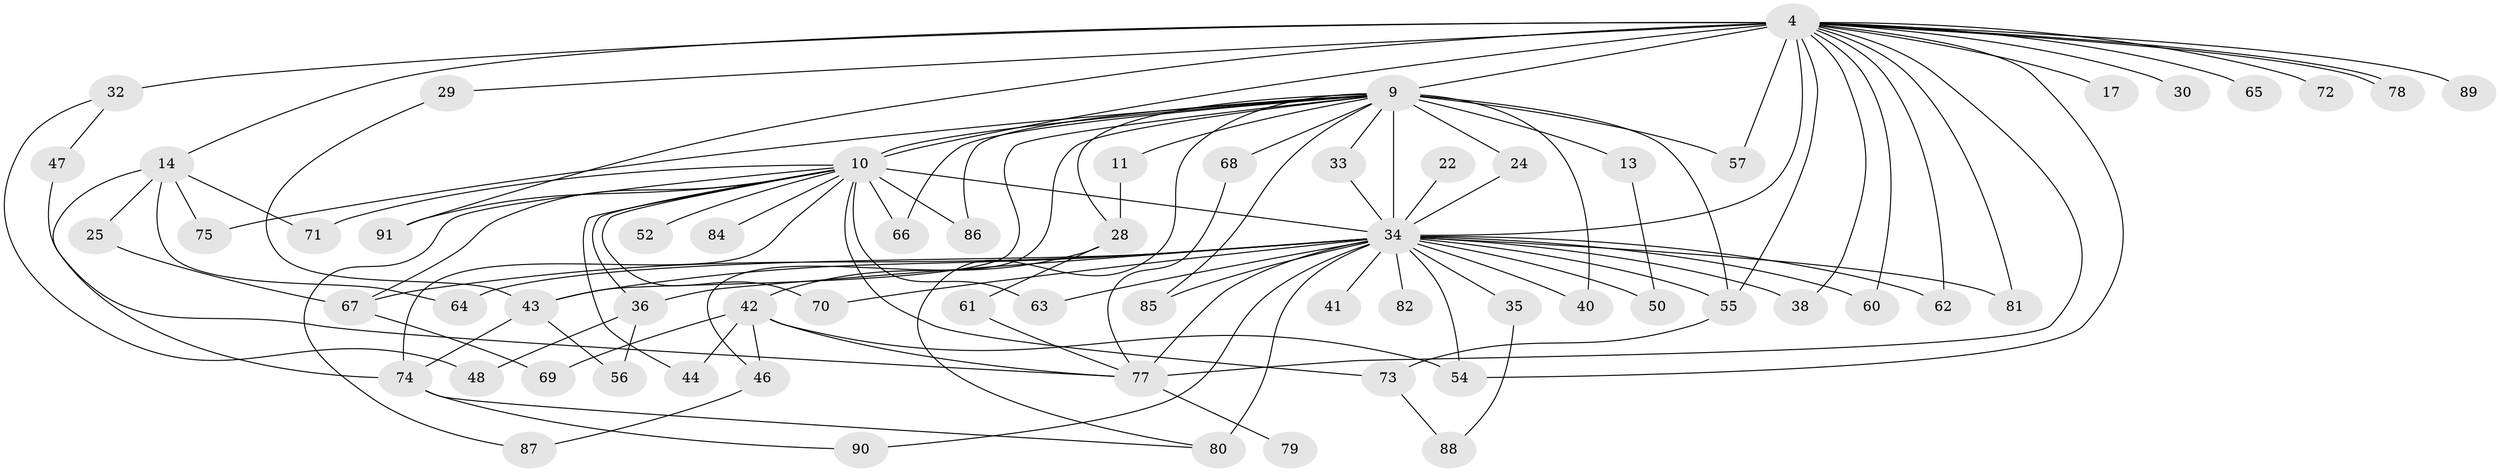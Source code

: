 // original degree distribution, {19: 0.02197802197802198, 24: 0.01098901098901099, 15: 0.01098901098901099, 23: 0.02197802197802198, 20: 0.02197802197802198, 12: 0.01098901098901099, 18: 0.01098901098901099, 3: 0.16483516483516483, 6: 0.02197802197802198, 7: 0.03296703296703297, 4: 0.06593406593406594, 2: 0.5714285714285714, 5: 0.03296703296703297}
// Generated by graph-tools (version 1.1) at 2025/49/03/04/25 21:49:42]
// undirected, 63 vertices, 112 edges
graph export_dot {
graph [start="1"]
  node [color=gray90,style=filled];
  4 [super="+2"];
  9 [super="+8"];
  10 [super="+1"];
  11;
  13;
  14;
  17;
  22;
  24;
  25;
  28;
  29;
  30;
  32;
  33;
  34 [super="+12+20+6+7"];
  35;
  36 [super="+27"];
  38;
  40;
  41;
  42;
  43 [super="+19"];
  44;
  46;
  47;
  48;
  50;
  52;
  54 [super="+15"];
  55 [super="+37"];
  56;
  57;
  60 [super="+59"];
  61;
  62 [super="+31+51+53"];
  63;
  64;
  65;
  66;
  67 [super="+18"];
  68;
  69;
  70;
  71;
  72;
  73;
  74 [super="+45+49"];
  75;
  77 [super="+58+26"];
  78;
  79;
  80 [super="+23+76"];
  81;
  82;
  84 [super="+83"];
  85;
  86;
  87;
  88;
  89;
  90;
  91;
  4 -- 9 [weight=6];
  4 -- 10 [weight=4];
  4 -- 14 [weight=2];
  4 -- 17 [weight=2];
  4 -- 29;
  4 -- 30 [weight=2];
  4 -- 32 [weight=2];
  4 -- 38;
  4 -- 65 [weight=2];
  4 -- 72 [weight=2];
  4 -- 77 [weight=2];
  4 -- 78;
  4 -- 78;
  4 -- 89 [weight=2];
  4 -- 81;
  4 -- 91;
  4 -- 57;
  4 -- 54;
  4 -- 62 [weight=2];
  4 -- 34 [weight=7];
  4 -- 60;
  4 -- 55;
  9 -- 10 [weight=6];
  9 -- 85;
  9 -- 86;
  9 -- 66;
  9 -- 68;
  9 -- 11 [weight=2];
  9 -- 75;
  9 -- 13 [weight=2];
  9 -- 80;
  9 -- 24;
  9 -- 28;
  9 -- 33;
  9 -- 40;
  9 -- 46;
  9 -- 57;
  9 -- 34 [weight=10];
  9 -- 43;
  9 -- 55;
  10 -- 52 [weight=2];
  10 -- 63;
  10 -- 66;
  10 -- 70;
  10 -- 71;
  10 -- 73;
  10 -- 87;
  10 -- 67 [weight=2];
  10 -- 84 [weight=3];
  10 -- 86;
  10 -- 91;
  10 -- 44;
  10 -- 34 [weight=6];
  10 -- 36;
  10 -- 74 [weight=2];
  11 -- 28;
  13 -- 50;
  14 -- 25;
  14 -- 64;
  14 -- 71;
  14 -- 75;
  14 -- 74;
  22 -- 34 [weight=2];
  24 -- 34;
  25 -- 67;
  28 -- 42;
  28 -- 61;
  29 -- 43;
  32 -- 47;
  32 -- 48;
  33 -- 34;
  34 -- 62 [weight=4];
  34 -- 67;
  34 -- 70;
  34 -- 80 [weight=3];
  34 -- 81;
  34 -- 85;
  34 -- 36 [weight=2];
  34 -- 38;
  34 -- 41 [weight=2];
  34 -- 43 [weight=3];
  34 -- 50;
  34 -- 60 [weight=3];
  34 -- 64;
  34 -- 77;
  34 -- 82 [weight=2];
  34 -- 90;
  34 -- 35 [weight=2];
  34 -- 40;
  34 -- 54;
  34 -- 55;
  34 -- 63;
  35 -- 88;
  36 -- 48;
  36 -- 56;
  42 -- 44;
  42 -- 46;
  42 -- 54 [weight=2];
  42 -- 69;
  42 -- 77;
  43 -- 56;
  43 -- 74;
  46 -- 87;
  47 -- 77;
  55 -- 73;
  61 -- 77;
  67 -- 69;
  68 -- 77;
  73 -- 88;
  74 -- 80;
  74 -- 90;
  77 -- 79;
}
